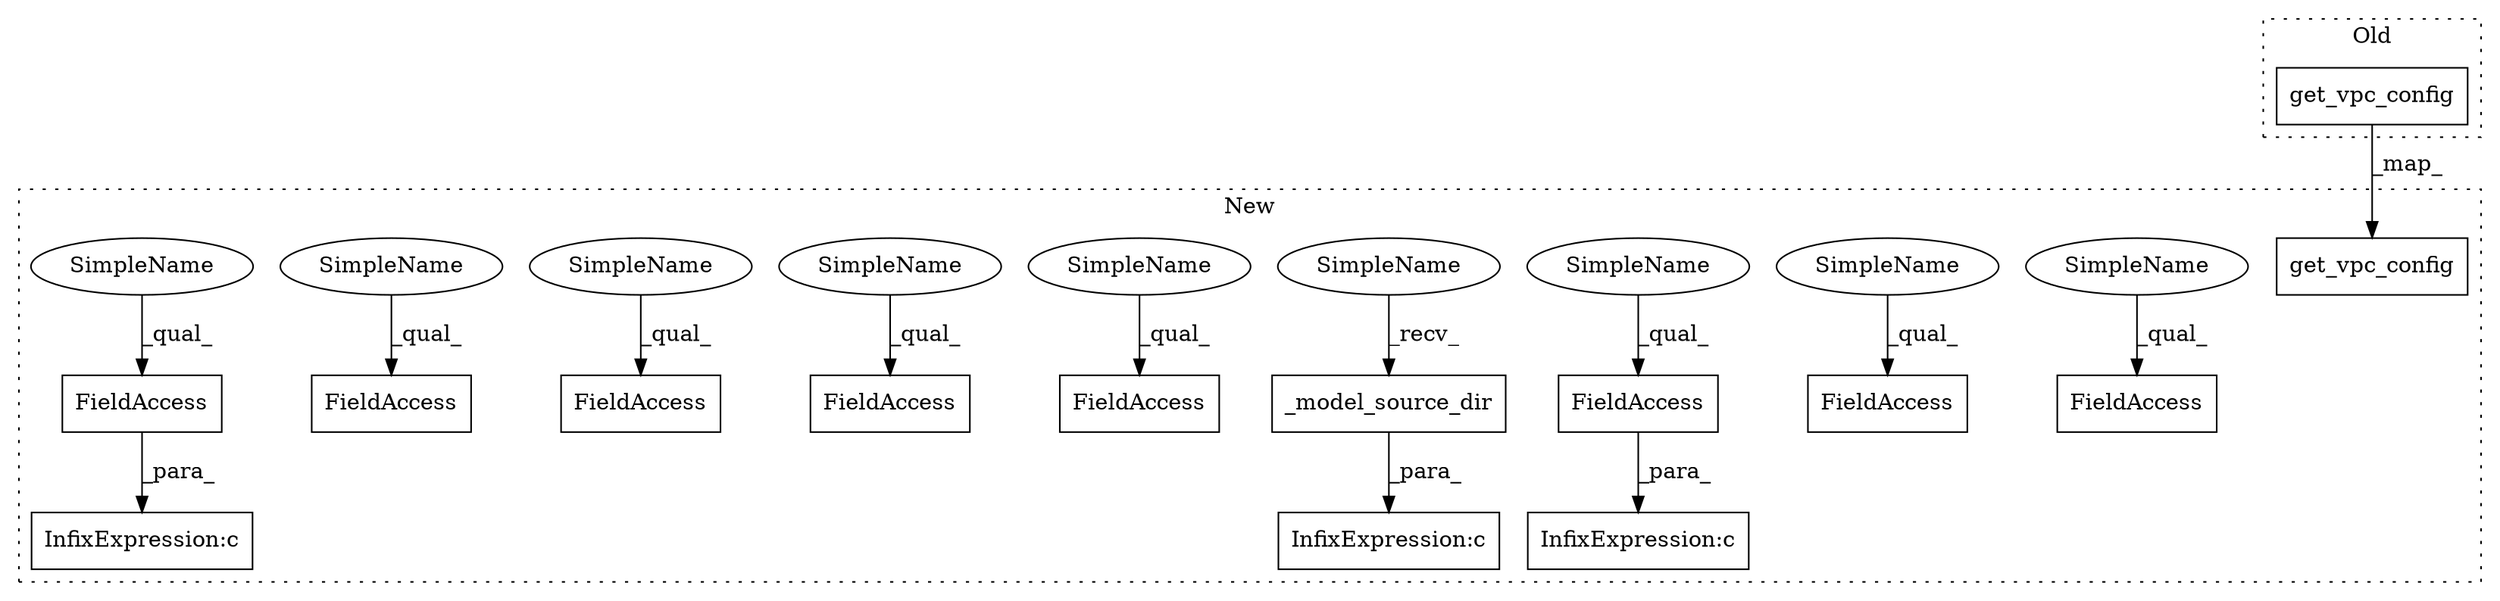 digraph G {
subgraph cluster0 {
1 [label="get_vpc_config" a="32" s="3044,3078" l="15,1" shape="box"];
label = "Old";
style="dotted";
}
subgraph cluster1 {
2 [label="get_vpc_config" a="32" s="3066,3100" l="15,1" shape="box"];
3 [label="_model_source_dir" a="32" s="2860" l="19" shape="box"];
4 [label="InfixExpression:c" a="27" s="2851" l="4" shape="box"];
5 [label="FieldAccess" a="22" s="2799" l="9" shape="box"];
6 [label="InfixExpression:c" a="27" s="2795" l="4" shape="box"];
7 [label="FieldAccess" a="22" s="2824" l="16" shape="box"];
8 [label="InfixExpression:c" a="27" s="2820" l="4" shape="box"];
9 [label="FieldAccess" a="22" s="2880" l="30" shape="box"];
10 [label="FieldAccess" a="22" s="2994" l="22" shape="box"];
11 [label="FieldAccess" a="22" s="2959" l="18" shape="box"];
12 [label="FieldAccess" a="22" s="2911" l="22" shape="box"];
13 [label="FieldAccess" a="22" s="2978" l="15" shape="box"];
14 [label="FieldAccess" a="22" s="2934" l="24" shape="box"];
15 [label="SimpleName" a="42" s="2911" l="4" shape="ellipse"];
16 [label="SimpleName" a="42" s="2994" l="4" shape="ellipse"];
17 [label="SimpleName" a="42" s="2799" l="4" shape="ellipse"];
18 [label="SimpleName" a="42" s="2855" l="4" shape="ellipse"];
19 [label="SimpleName" a="42" s="2978" l="4" shape="ellipse"];
20 [label="SimpleName" a="42" s="2934" l="4" shape="ellipse"];
21 [label="SimpleName" a="42" s="2880" l="4" shape="ellipse"];
22 [label="SimpleName" a="42" s="2959" l="4" shape="ellipse"];
23 [label="SimpleName" a="42" s="2824" l="4" shape="ellipse"];
label = "New";
style="dotted";
}
1 -> 2 [label="_map_"];
3 -> 4 [label="_para_"];
5 -> 6 [label="_para_"];
7 -> 8 [label="_para_"];
15 -> 12 [label="_qual_"];
16 -> 10 [label="_qual_"];
17 -> 5 [label="_qual_"];
18 -> 3 [label="_recv_"];
19 -> 13 [label="_qual_"];
20 -> 14 [label="_qual_"];
21 -> 9 [label="_qual_"];
22 -> 11 [label="_qual_"];
23 -> 7 [label="_qual_"];
}